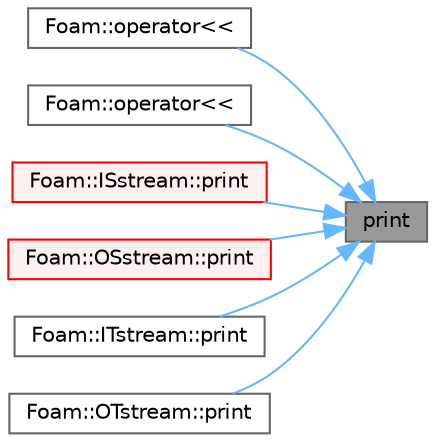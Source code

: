 digraph "print"
{
 // LATEX_PDF_SIZE
  bgcolor="transparent";
  edge [fontname=Helvetica,fontsize=10,labelfontname=Helvetica,labelfontsize=10];
  node [fontname=Helvetica,fontsize=10,shape=box,height=0.2,width=0.4];
  rankdir="RL";
  Node1 [id="Node000001",label="print",height=0.2,width=0.4,color="gray40", fillcolor="grey60", style="filled", fontcolor="black",tooltip=" "];
  Node1 -> Node2 [id="edge1_Node000001_Node000002",dir="back",color="steelblue1",style="solid",tooltip=" "];
  Node2 [id="Node000002",label="Foam::operator\<\<",height=0.2,width=0.4,color="grey40", fillcolor="white", style="filled",URL="$namespaceFoam.html#a6f95e5e5bc5f66e49b0751ff3f6a2021",tooltip=" "];
  Node1 -> Node3 [id="edge2_Node000001_Node000003",dir="back",color="steelblue1",style="solid",tooltip=" "];
  Node3 [id="Node000003",label="Foam::operator\<\<",height=0.2,width=0.4,color="grey40", fillcolor="white", style="filled",URL="$namespaceFoam.html#aa29ca5bc0a8a3c204e34f3971cb5cc82",tooltip=" "];
  Node1 -> Node4 [id="edge3_Node000001_Node000004",dir="back",color="steelblue1",style="solid",tooltip=" "];
  Node4 [id="Node000004",label="Foam::ISstream::print",height=0.2,width=0.4,color="red", fillcolor="#FFF0F0", style="filled",URL="$classFoam_1_1ISstream.html#a68926051a5d92c255b3604bcccded648",tooltip=" "];
  Node1 -> Node7 [id="edge4_Node000001_Node000007",dir="back",color="steelblue1",style="solid",tooltip=" "];
  Node7 [id="Node000007",label="Foam::OSstream::print",height=0.2,width=0.4,color="red", fillcolor="#FFF0F0", style="filled",URL="$classFoam_1_1OSstream.html#a68926051a5d92c255b3604bcccded648",tooltip=" "];
  Node1 -> Node12 [id="edge5_Node000001_Node000012",dir="back",color="steelblue1",style="solid",tooltip=" "];
  Node12 [id="Node000012",label="Foam::ITstream::print",height=0.2,width=0.4,color="grey40", fillcolor="white", style="filled",URL="$classFoam_1_1ITstream.html#a68926051a5d92c255b3604bcccded648",tooltip=" "];
  Node1 -> Node13 [id="edge6_Node000001_Node000013",dir="back",color="steelblue1",style="solid",tooltip=" "];
  Node13 [id="Node000013",label="Foam::OTstream::print",height=0.2,width=0.4,color="grey40", fillcolor="white", style="filled",URL="$classFoam_1_1OTstream.html#a68926051a5d92c255b3604bcccded648",tooltip=" "];
}
